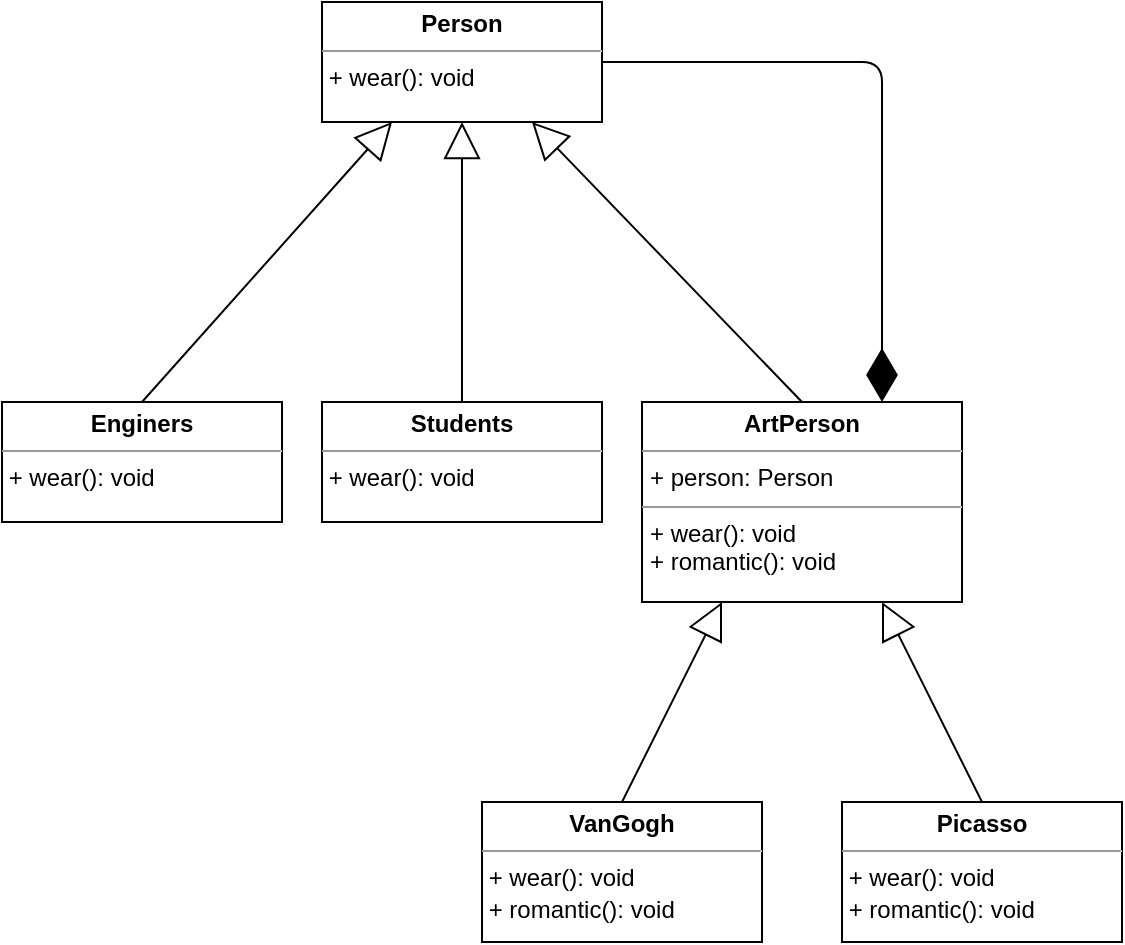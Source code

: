 <mxfile version="14.6.13" type="device"><diagram id="o1jurPq2TskoD6n8_HP4" name="第 1 页"><mxGraphModel dx="1185" dy="685" grid="1" gridSize="10" guides="1" tooltips="1" connect="1" arrows="1" fold="1" page="1" pageScale="1" pageWidth="827" pageHeight="1169" math="0" shadow="0"><root><mxCell id="0"/><mxCell id="1" parent="0"/><mxCell id="6Z-kpz-LInOkmh3YZWEJ-1" value="&lt;p style=&quot;margin: 0px ; margin-top: 4px ; text-align: center&quot;&gt;&lt;b&gt;Person&lt;/b&gt;&lt;br&gt;&lt;/p&gt;&lt;hr size=&quot;1&quot;&gt;&lt;div style=&quot;height: 2px&quot;&gt;&amp;nbsp;+ wear(): void&lt;/div&gt;" style="verticalAlign=top;align=left;overflow=fill;fontSize=12;fontFamily=Helvetica;html=1;" vertex="1" parent="1"><mxGeometry x="320" y="240" width="140" height="60" as="geometry"/></mxCell><mxCell id="6Z-kpz-LInOkmh3YZWEJ-3" value="&lt;p style=&quot;margin: 0px ; margin-top: 4px ; text-align: center&quot;&gt;&lt;b&gt;Enginers&lt;/b&gt;&lt;br&gt;&lt;/p&gt;&lt;hr size=&quot;1&quot;&gt;&lt;div style=&quot;height: 2px&quot;&gt;&amp;nbsp;+ wear(): void&lt;/div&gt;" style="verticalAlign=top;align=left;overflow=fill;fontSize=12;fontFamily=Helvetica;html=1;" vertex="1" parent="1"><mxGeometry x="160" y="440" width="140" height="60" as="geometry"/></mxCell><mxCell id="6Z-kpz-LInOkmh3YZWEJ-4" value="&lt;p style=&quot;margin: 0px ; margin-top: 4px ; text-align: center&quot;&gt;&lt;b&gt;Students&lt;/b&gt;&lt;br&gt;&lt;/p&gt;&lt;hr size=&quot;1&quot;&gt;&lt;div style=&quot;height: 2px&quot;&gt;&amp;nbsp;+ wear(): void&lt;/div&gt;" style="verticalAlign=top;align=left;overflow=fill;fontSize=12;fontFamily=Helvetica;html=1;" vertex="1" parent="1"><mxGeometry x="320" y="440" width="140" height="60" as="geometry"/></mxCell><mxCell id="6Z-kpz-LInOkmh3YZWEJ-7" value="&lt;p style=&quot;margin: 0px ; margin-top: 4px ; text-align: center&quot;&gt;&lt;b&gt;ArtPerson&lt;/b&gt;&lt;/p&gt;&lt;hr size=&quot;1&quot;&gt;&lt;p style=&quot;margin: 0px ; margin-left: 4px&quot;&gt;+ person: Person&lt;/p&gt;&lt;hr size=&quot;1&quot;&gt;&lt;p style=&quot;margin: 0px ; margin-left: 4px&quot;&gt;+ wear(): void&lt;/p&gt;&lt;p style=&quot;margin: 0px ; margin-left: 4px&quot;&gt;+ romantic(): void&lt;br&gt;&lt;/p&gt;" style="verticalAlign=top;align=left;overflow=fill;fontSize=12;fontFamily=Helvetica;html=1;" vertex="1" parent="1"><mxGeometry x="480" y="440" width="160" height="100" as="geometry"/></mxCell><mxCell id="6Z-kpz-LInOkmh3YZWEJ-8" value="" style="endArrow=block;endSize=16;endFill=0;html=1;entryX=0.25;entryY=1;entryDx=0;entryDy=0;exitX=0.5;exitY=0;exitDx=0;exitDy=0;" edge="1" parent="1" source="6Z-kpz-LInOkmh3YZWEJ-3" target="6Z-kpz-LInOkmh3YZWEJ-1"><mxGeometry width="160" relative="1" as="geometry"><mxPoint x="230" y="540" as="sourcePoint"/><mxPoint x="390" y="540" as="targetPoint"/></mxGeometry></mxCell><mxCell id="6Z-kpz-LInOkmh3YZWEJ-9" value="" style="endArrow=block;endSize=16;endFill=0;html=1;entryX=0.5;entryY=1;entryDx=0;entryDy=0;exitX=0.5;exitY=0;exitDx=0;exitDy=0;" edge="1" parent="1" source="6Z-kpz-LInOkmh3YZWEJ-4" target="6Z-kpz-LInOkmh3YZWEJ-1"><mxGeometry width="160" relative="1" as="geometry"><mxPoint x="240" y="450" as="sourcePoint"/><mxPoint x="365" y="350" as="targetPoint"/></mxGeometry></mxCell><mxCell id="6Z-kpz-LInOkmh3YZWEJ-10" value="" style="endArrow=block;endSize=16;endFill=0;html=1;entryX=0.75;entryY=1;entryDx=0;entryDy=0;exitX=0.5;exitY=0;exitDx=0;exitDy=0;" edge="1" parent="1" source="6Z-kpz-LInOkmh3YZWEJ-7" target="6Z-kpz-LInOkmh3YZWEJ-1"><mxGeometry width="160" relative="1" as="geometry"><mxPoint x="250" y="460" as="sourcePoint"/><mxPoint x="375" y="360" as="targetPoint"/></mxGeometry></mxCell><mxCell id="6Z-kpz-LInOkmh3YZWEJ-11" value="" style="endArrow=diamondThin;endFill=1;endSize=24;html=1;entryX=0.75;entryY=0;entryDx=0;entryDy=0;exitX=1;exitY=0.5;exitDx=0;exitDy=0;" edge="1" parent="1" source="6Z-kpz-LInOkmh3YZWEJ-1" target="6Z-kpz-LInOkmh3YZWEJ-7"><mxGeometry width="160" relative="1" as="geometry"><mxPoint x="560" y="310" as="sourcePoint"/><mxPoint x="720" y="310" as="targetPoint"/><Array as="points"><mxPoint x="600" y="270"/></Array></mxGeometry></mxCell><mxCell id="6Z-kpz-LInOkmh3YZWEJ-13" value="&lt;p style=&quot;margin: 0px ; margin-top: 4px ; text-align: center&quot;&gt;&lt;b&gt;VanGogh&lt;/b&gt;&lt;br&gt;&lt;/p&gt;&lt;hr size=&quot;1&quot;&gt;&lt;div style=&quot;height: 2px&quot;&gt;&amp;nbsp;+ wear(): void&lt;/div&gt;&lt;div style=&quot;height: 2px&quot;&gt;&lt;br&gt;&lt;/div&gt;&lt;div style=&quot;height: 2px&quot;&gt;&lt;br&gt;&lt;/div&gt;&lt;div style=&quot;height: 2px&quot;&gt;&lt;br&gt;&lt;/div&gt;&lt;div style=&quot;height: 2px&quot;&gt;&lt;br&gt;&lt;/div&gt;&lt;div style=&quot;height: 2px&quot;&gt;&lt;br&gt;&lt;/div&gt;&lt;div style=&quot;height: 2px&quot;&gt;&lt;br&gt;&lt;/div&gt;&lt;div style=&quot;height: 2px&quot;&gt;&lt;br&gt;&lt;/div&gt;&lt;div style=&quot;height: 2px&quot;&gt;&lt;span&gt;&amp;nbsp;+ romantic(): void&lt;/span&gt;&lt;br&gt;&lt;/div&gt;" style="verticalAlign=top;align=left;overflow=fill;fontSize=12;fontFamily=Helvetica;html=1;" vertex="1" parent="1"><mxGeometry x="400" y="640" width="140" height="70" as="geometry"/></mxCell><mxCell id="6Z-kpz-LInOkmh3YZWEJ-14" value="&lt;p style=&quot;margin: 0px ; margin-top: 4px ; text-align: center&quot;&gt;&lt;b&gt;Picasso&lt;/b&gt;&lt;br&gt;&lt;/p&gt;&lt;hr size=&quot;1&quot;&gt;&lt;div style=&quot;height: 2px&quot;&gt;&amp;nbsp;+ wear(): void&lt;/div&gt;&lt;div style=&quot;height: 2px&quot;&gt;&lt;br&gt;&lt;/div&gt;&lt;div style=&quot;height: 2px&quot;&gt;&lt;br&gt;&lt;/div&gt;&lt;div style=&quot;height: 2px&quot;&gt;&lt;br&gt;&lt;/div&gt;&lt;div style=&quot;height: 2px&quot;&gt;&lt;br&gt;&lt;/div&gt;&lt;div style=&quot;height: 2px&quot;&gt;&lt;br&gt;&lt;/div&gt;&lt;div style=&quot;height: 2px&quot;&gt;&lt;br&gt;&lt;/div&gt;&lt;div style=&quot;height: 2px&quot;&gt;&lt;br&gt;&lt;/div&gt;&lt;div style=&quot;height: 2px&quot;&gt;&lt;span&gt;&amp;nbsp;+ romantic(): void&lt;/span&gt;&lt;br&gt;&lt;/div&gt;" style="verticalAlign=top;align=left;overflow=fill;fontSize=12;fontFamily=Helvetica;html=1;" vertex="1" parent="1"><mxGeometry x="580" y="640" width="140" height="70" as="geometry"/></mxCell><mxCell id="6Z-kpz-LInOkmh3YZWEJ-15" value="" style="endArrow=block;endSize=16;endFill=0;html=1;entryX=0.25;entryY=1;entryDx=0;entryDy=0;exitX=0.5;exitY=0;exitDx=0;exitDy=0;" edge="1" parent="1" source="6Z-kpz-LInOkmh3YZWEJ-13" target="6Z-kpz-LInOkmh3YZWEJ-7"><mxGeometry width="160" relative="1" as="geometry"><mxPoint x="469.76" y="630" as="sourcePoint"/><mxPoint x="469.76" y="490" as="targetPoint"/></mxGeometry></mxCell><mxCell id="6Z-kpz-LInOkmh3YZWEJ-16" value="" style="endArrow=block;endSize=16;endFill=0;html=1;entryX=0.75;entryY=1;entryDx=0;entryDy=0;exitX=0.5;exitY=0;exitDx=0;exitDy=0;" edge="1" parent="1" source="6Z-kpz-LInOkmh3YZWEJ-14" target="6Z-kpz-LInOkmh3YZWEJ-7"><mxGeometry width="160" relative="1" as="geometry"><mxPoint x="480" y="650" as="sourcePoint"/><mxPoint x="530" y="550" as="targetPoint"/></mxGeometry></mxCell></root></mxGraphModel></diagram></mxfile>